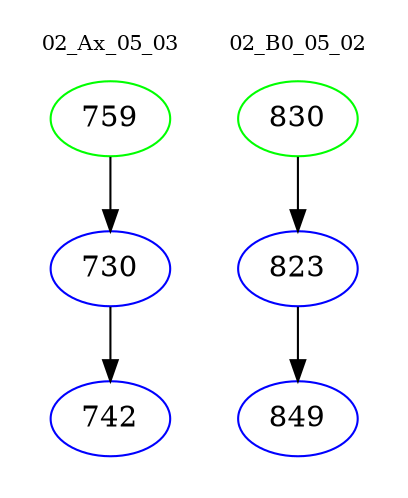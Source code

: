 digraph{
subgraph cluster_0 {
color = white
label = "02_Ax_05_03";
fontsize=10;
T0_759 [label="759", color="green"]
T0_759 -> T0_730 [color="black"]
T0_730 [label="730", color="blue"]
T0_730 -> T0_742 [color="black"]
T0_742 [label="742", color="blue"]
}
subgraph cluster_1 {
color = white
label = "02_B0_05_02";
fontsize=10;
T1_830 [label="830", color="green"]
T1_830 -> T1_823 [color="black"]
T1_823 [label="823", color="blue"]
T1_823 -> T1_849 [color="black"]
T1_849 [label="849", color="blue"]
}
}
